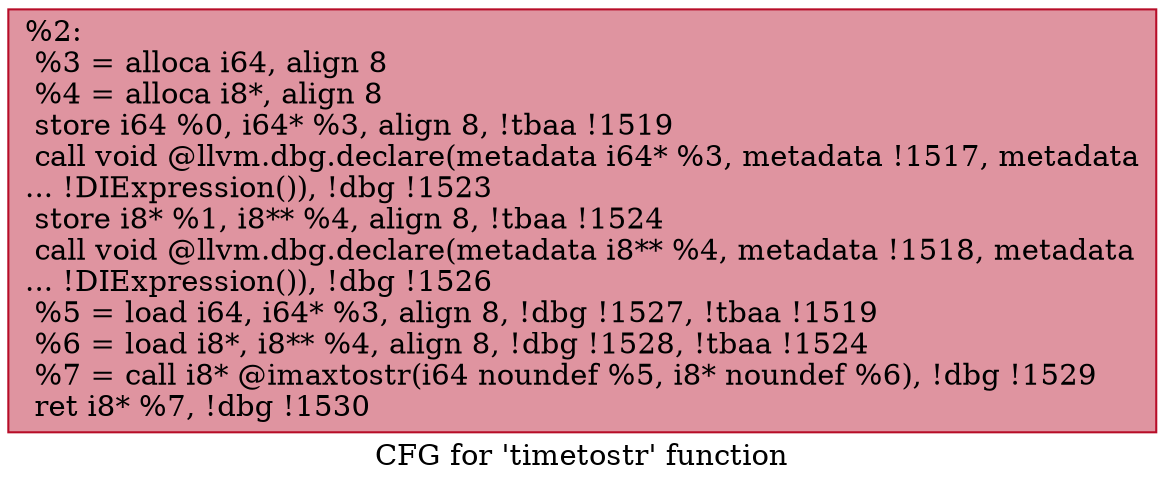 digraph "CFG for 'timetostr' function" {
	label="CFG for 'timetostr' function";

	Node0x2378320 [shape=record,color="#b70d28ff", style=filled, fillcolor="#b70d2870",label="{%2:\l  %3 = alloca i64, align 8\l  %4 = alloca i8*, align 8\l  store i64 %0, i64* %3, align 8, !tbaa !1519\l  call void @llvm.dbg.declare(metadata i64* %3, metadata !1517, metadata\l... !DIExpression()), !dbg !1523\l  store i8* %1, i8** %4, align 8, !tbaa !1524\l  call void @llvm.dbg.declare(metadata i8** %4, metadata !1518, metadata\l... !DIExpression()), !dbg !1526\l  %5 = load i64, i64* %3, align 8, !dbg !1527, !tbaa !1519\l  %6 = load i8*, i8** %4, align 8, !dbg !1528, !tbaa !1524\l  %7 = call i8* @imaxtostr(i64 noundef %5, i8* noundef %6), !dbg !1529\l  ret i8* %7, !dbg !1530\l}"];
}
